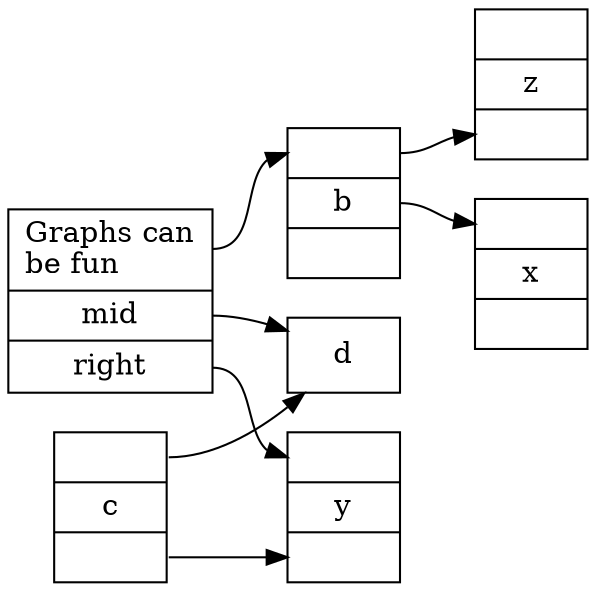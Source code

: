 digraph G {
	graph [rankdir=LR];
	node [label="\N", shape=record];
	graph [bb="0,0,260,273"];
	a [label="<bala> Graphs can\lbe fun\l|<f1> mid|<f2> right", pos="40,134", rects="0,138,80,178 0,114,80,138 0,90,80,114", width="1.11", height="1.22"];
	b [label="<left>   |<mid> b |   ", pos="143,180", rects="116,192,170,216 116,168,170,192 116,144,170,168", width="0.75", height="1.00"];
	c [label="<p1>   | c |<p2>   ", pos="40,36", rects="13,48,67,72 13,24,67,48 13,0,67,24", width="0.75", height="1.00"];
	x [label="<p1>   | x |<p2>   ", pos="233,147", rects="206,159,260,183 206,135,260,159 206,111,260,135", width="0.75", height="1.00"];
	y [label="<p1>   | y |<p2>   ", pos="143,36", rects="116,48,170,72 116,24,170,48 116,0,170,24", width="0.75", height="1.00"];
	z [label="   | z |<p2>   ", pos="233,237", rects="206,249,260,273 206,225,260,249 206,201,260,225", width="0.75", height="1.00"];
	d [pos="143,108", rects="116,90,170,126", width="0.75", height="0.50"];
	a:bala -> b:left [pos="e,116,192 80,175 89,179 98,183 107,187"];
	a:f1 -> d [pos="e,116,113 80,119 89,118 98,116 106,115"];
	a:f2 -> y:p1 [pos="e,116,72 80,90 93,85 98,82 107,77"];
	c:p1 -> d [pos="e,116,95 67,72 81,78 94,85 107,91"];
	b:mid -> x:p1 [pos="e,206,174 170,177 178,176 187,176 196,175"];
	c:p2 -> y:p2 [pos="e,116,12 67,12 79,12 93,12 106,12"];
	b:left -> z:p2 [pos="e,206,210 170,207 178,208 187,208 196,209"];
}
